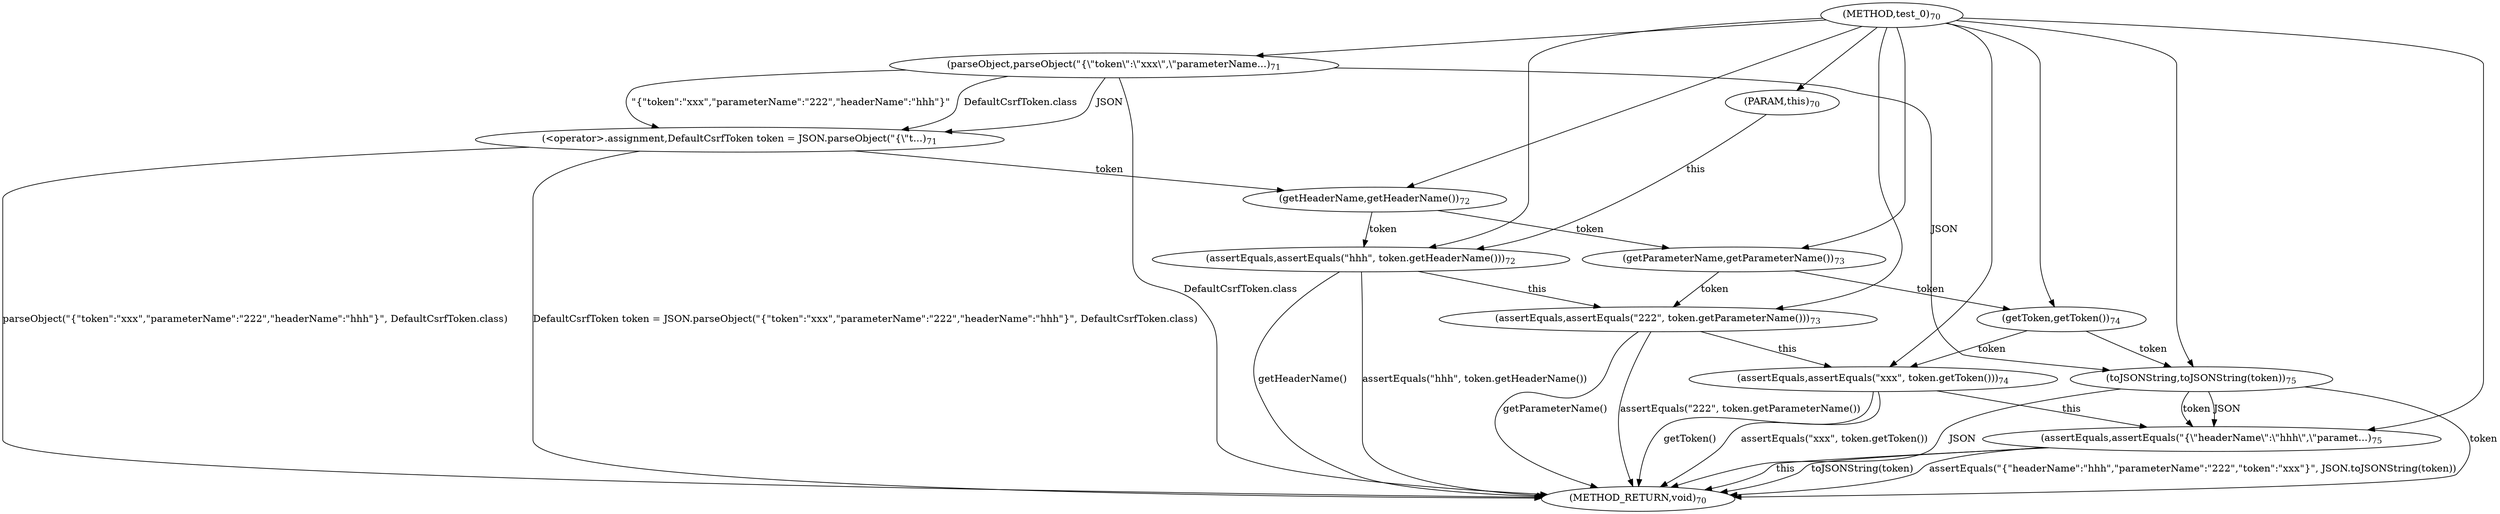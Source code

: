 digraph "test_0" {  
"188" [label = <(METHOD,test_0)<SUB>70</SUB>> ]
"218" [label = <(METHOD_RETURN,void)<SUB>70</SUB>> ]
"11" [label = <(PARAM,this)<SUB>70</SUB>> ]
"191" [label = <(&lt;operator&gt;.assignment,DefaultCsrfToken token = JSON.parseObject(&quot;{\&quot;t...)<SUB>71</SUB>> ]
"199" [label = <(assertEquals,assertEquals(&quot;hhh&quot;, token.getHeaderName()))<SUB>72</SUB>> ]
"203" [label = <(assertEquals,assertEquals(&quot;222&quot;, token.getParameterName()))<SUB>73</SUB>> ]
"207" [label = <(assertEquals,assertEquals(&quot;xxx&quot;, token.getToken()))<SUB>74</SUB>> ]
"211" [label = <(assertEquals,assertEquals(&quot;{\&quot;headerName\&quot;:\&quot;hhh\&quot;,\&quot;paramet...)<SUB>75</SUB>> ]
"191" [label = <(&lt;operator&gt;.assignment,DefaultCsrfToken token = JSON.parseObject(&quot;{\&quot;t...)<SUB>71</SUB>> ]
"191" [label = <(&lt;operator&gt;.assignment,DefaultCsrfToken token = JSON.parseObject(&quot;{\&quot;t...)<SUB>71</SUB>> ]
"199" [label = <(assertEquals,assertEquals(&quot;hhh&quot;, token.getHeaderName()))<SUB>72</SUB>> ]
"199" [label = <(assertEquals,assertEquals(&quot;hhh&quot;, token.getHeaderName()))<SUB>72</SUB>> ]
"199" [label = <(assertEquals,assertEquals(&quot;hhh&quot;, token.getHeaderName()))<SUB>72</SUB>> ]
"203" [label = <(assertEquals,assertEquals(&quot;222&quot;, token.getParameterName()))<SUB>73</SUB>> ]
"203" [label = <(assertEquals,assertEquals(&quot;222&quot;, token.getParameterName()))<SUB>73</SUB>> ]
"203" [label = <(assertEquals,assertEquals(&quot;222&quot;, token.getParameterName()))<SUB>73</SUB>> ]
"207" [label = <(assertEquals,assertEquals(&quot;xxx&quot;, token.getToken()))<SUB>74</SUB>> ]
"207" [label = <(assertEquals,assertEquals(&quot;xxx&quot;, token.getToken()))<SUB>74</SUB>> ]
"207" [label = <(assertEquals,assertEquals(&quot;xxx&quot;, token.getToken()))<SUB>74</SUB>> ]
"211" [label = <(assertEquals,assertEquals(&quot;{\&quot;headerName\&quot;:\&quot;hhh\&quot;,\&quot;paramet...)<SUB>75</SUB>> ]
"211" [label = <(assertEquals,assertEquals(&quot;{\&quot;headerName\&quot;:\&quot;hhh\&quot;,\&quot;paramet...)<SUB>75</SUB>> ]
"211" [label = <(assertEquals,assertEquals(&quot;{\&quot;headerName\&quot;:\&quot;hhh\&quot;,\&quot;paramet...)<SUB>75</SUB>> ]
"193" [label = <(parseObject,parseObject(&quot;{\&quot;token\&quot;:\&quot;xxx\&quot;,\&quot;parameterName...)<SUB>71</SUB>> ]
"193" [label = <(parseObject,parseObject(&quot;{\&quot;token\&quot;:\&quot;xxx\&quot;,\&quot;parameterName...)<SUB>71</SUB>> ]
"193" [label = <(parseObject,parseObject(&quot;{\&quot;token\&quot;:\&quot;xxx\&quot;,\&quot;parameterName...)<SUB>71</SUB>> ]
"201" [label = <(getHeaderName,getHeaderName())<SUB>72</SUB>> ]
"205" [label = <(getParameterName,getParameterName())<SUB>73</SUB>> ]
"209" [label = <(getToken,getToken())<SUB>74</SUB>> ]
"213" [label = <(toJSONString,toJSONString(token))<SUB>75</SUB>> ]
"213" [label = <(toJSONString,toJSONString(token))<SUB>75</SUB>> ]
  "193" -> "218"  [ label = "DefaultCsrfToken.class"] 
  "191" -> "218"  [ label = "parseObject(&quot;{\&quot;token\&quot;:\&quot;xxx\&quot;,\&quot;parameterName\&quot;:\&quot;222\&quot;,\&quot;headerName\&quot;:\&quot;hhh\&quot;}&quot;, DefaultCsrfToken.class)"] 
  "191" -> "218"  [ label = "DefaultCsrfToken token = JSON.parseObject(&quot;{\&quot;token\&quot;:\&quot;xxx\&quot;,\&quot;parameterName\&quot;:\&quot;222\&quot;,\&quot;headerName\&quot;:\&quot;hhh\&quot;}&quot;, DefaultCsrfToken.class)"] 
  "199" -> "218"  [ label = "getHeaderName()"] 
  "199" -> "218"  [ label = "assertEquals(&quot;hhh&quot;, token.getHeaderName())"] 
  "203" -> "218"  [ label = "getParameterName()"] 
  "203" -> "218"  [ label = "assertEquals(&quot;222&quot;, token.getParameterName())"] 
  "207" -> "218"  [ label = "getToken()"] 
  "207" -> "218"  [ label = "assertEquals(&quot;xxx&quot;, token.getToken())"] 
  "211" -> "218"  [ label = "this"] 
  "213" -> "218"  [ label = "JSON"] 
  "213" -> "218"  [ label = "token"] 
  "211" -> "218"  [ label = "toJSONString(token)"] 
  "211" -> "218"  [ label = "assertEquals(&quot;{\&quot;headerName\&quot;:\&quot;hhh\&quot;,\&quot;parameterName\&quot;:\&quot;222\&quot;,\&quot;token\&quot;:\&quot;xxx\&quot;}&quot;, JSON.toJSONString(token))"] 
  "188" -> "11" 
  "193" -> "191"  [ label = "JSON"] 
  "193" -> "191"  [ label = "&quot;{\&quot;token\&quot;:\&quot;xxx\&quot;,\&quot;parameterName\&quot;:\&quot;222\&quot;,\&quot;headerName\&quot;:\&quot;hhh\&quot;}&quot;"] 
  "193" -> "191"  [ label = "DefaultCsrfToken.class"] 
  "11" -> "199"  [ label = "this"] 
  "188" -> "199" 
  "201" -> "199"  [ label = "token"] 
  "199" -> "203"  [ label = "this"] 
  "188" -> "203" 
  "205" -> "203"  [ label = "token"] 
  "203" -> "207"  [ label = "this"] 
  "188" -> "207" 
  "209" -> "207"  [ label = "token"] 
  "207" -> "211"  [ label = "this"] 
  "188" -> "211" 
  "213" -> "211"  [ label = "JSON"] 
  "213" -> "211"  [ label = "token"] 
  "188" -> "193" 
  "191" -> "201"  [ label = "token"] 
  "188" -> "201" 
  "201" -> "205"  [ label = "token"] 
  "188" -> "205" 
  "205" -> "209"  [ label = "token"] 
  "188" -> "209" 
  "193" -> "213"  [ label = "JSON"] 
  "188" -> "213" 
  "209" -> "213"  [ label = "token"] 
}
